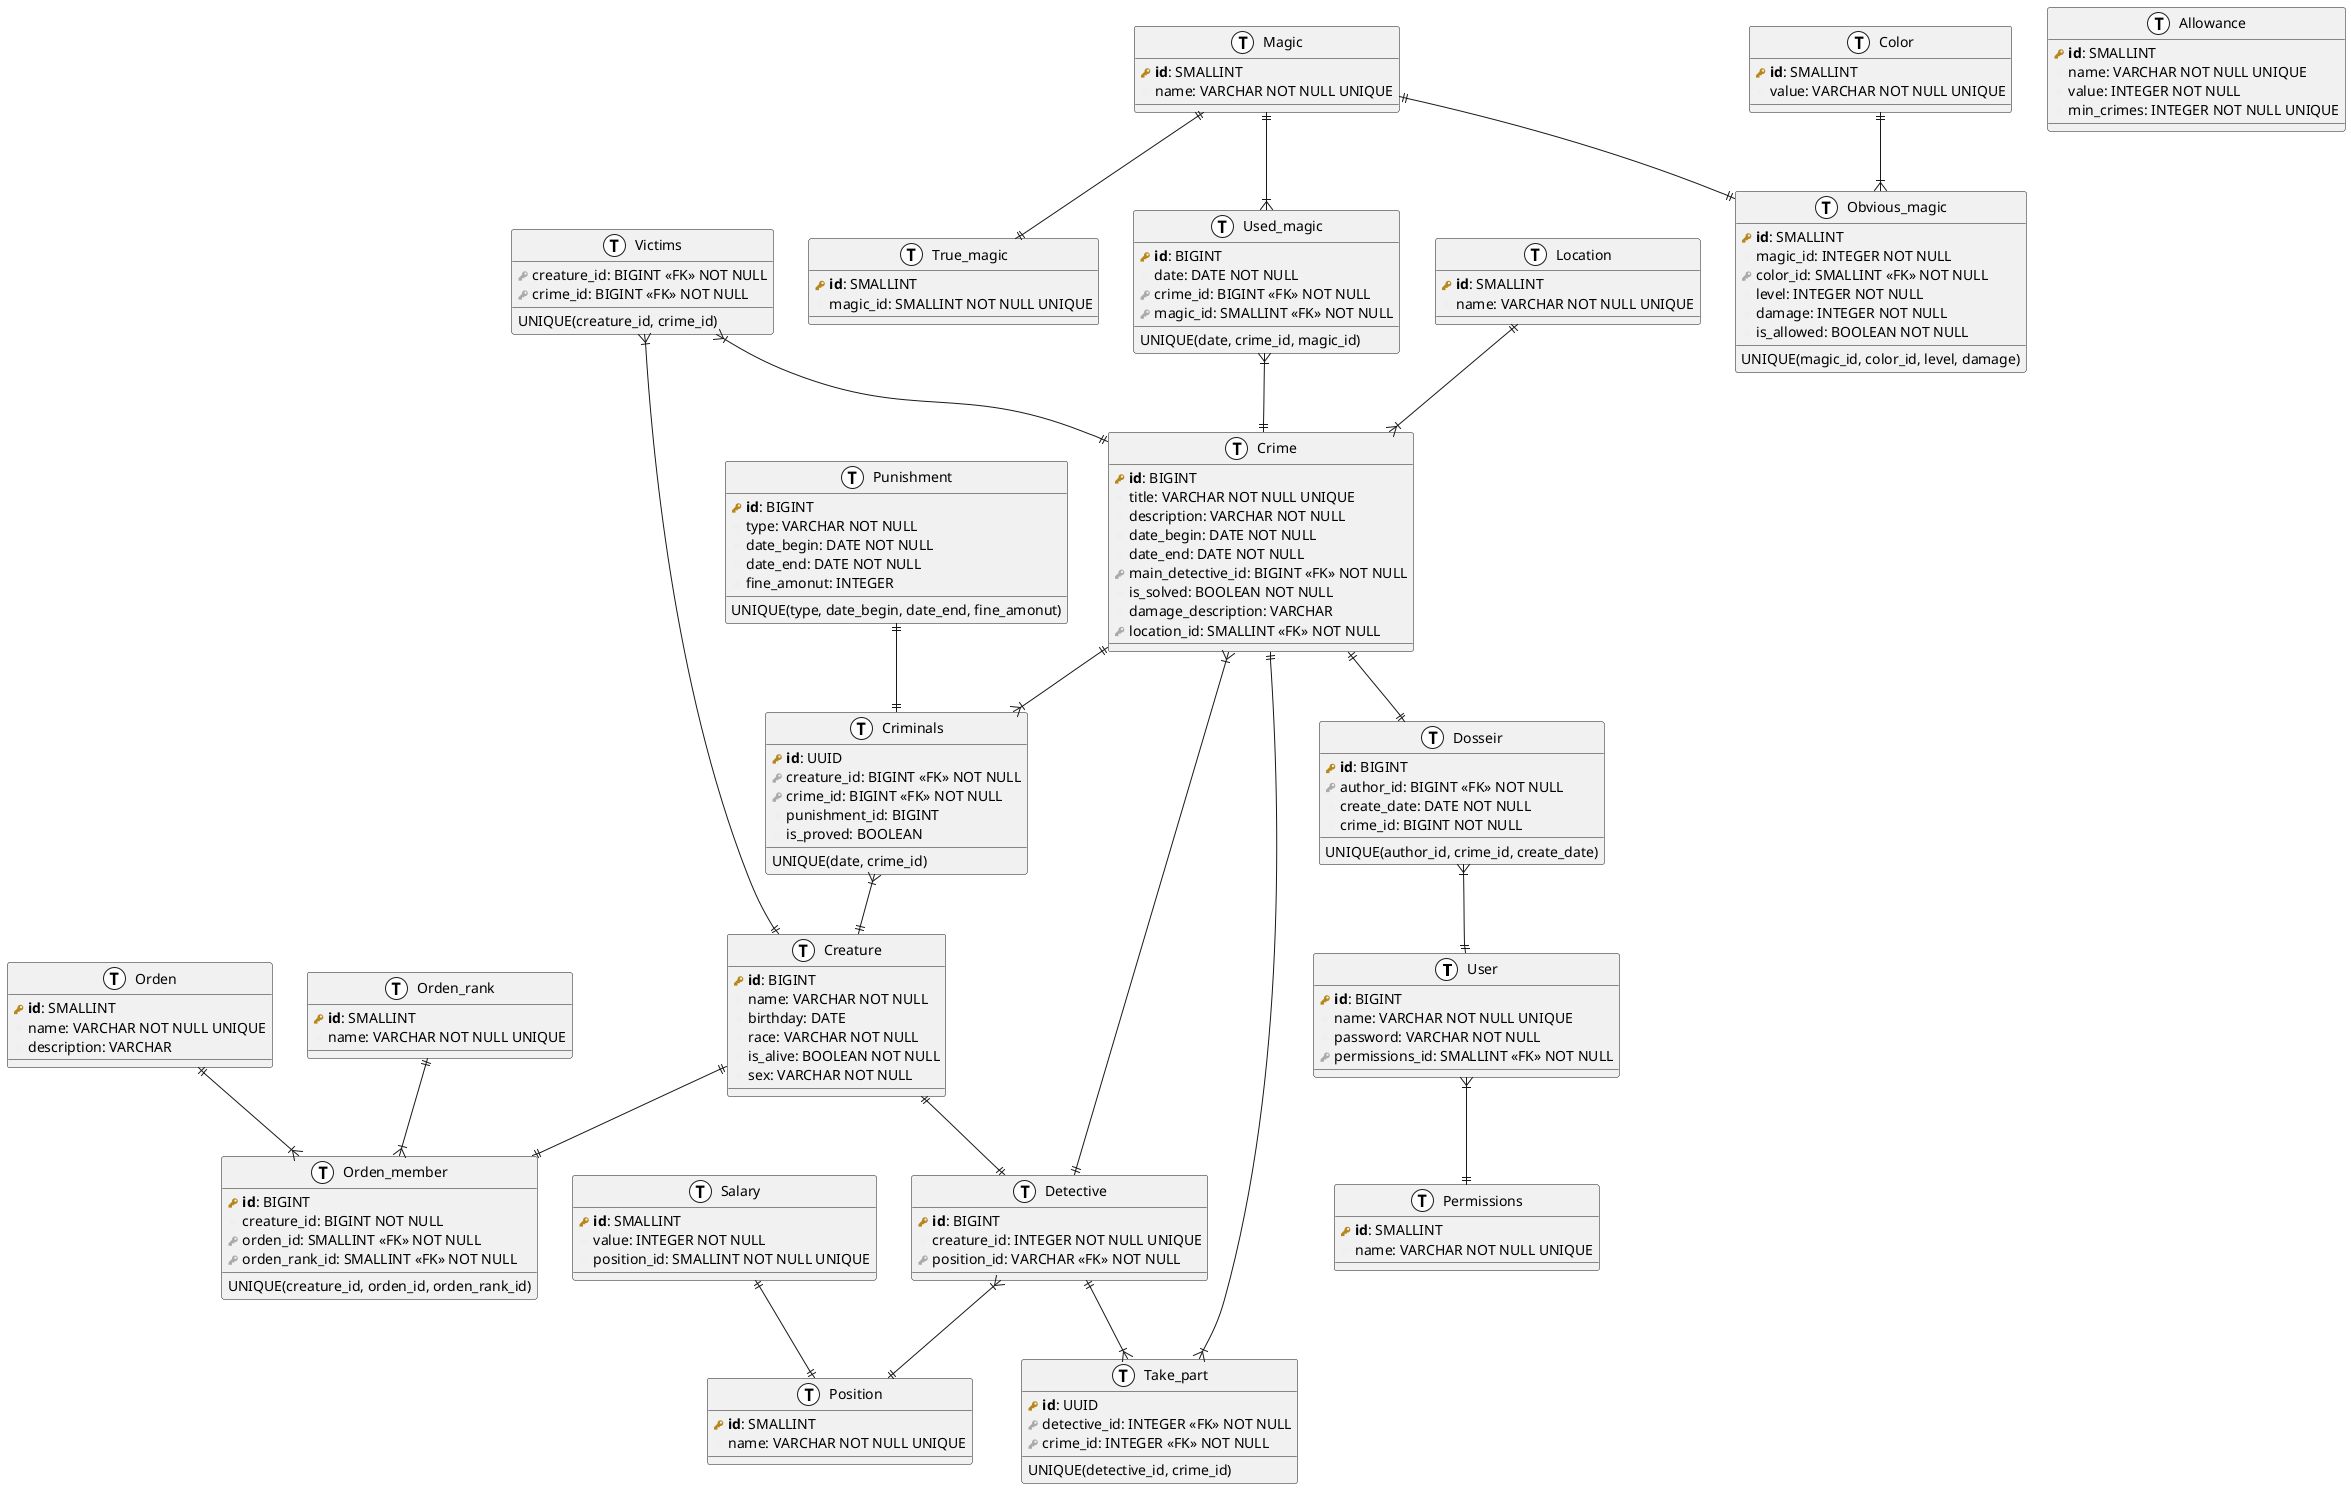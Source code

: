 @startuml test
!define primary_key(x) <b><color:#b8861b><&key></color> x</b>
!define foreign_key(x) <color:#aaaaaa><&key></color> x
!define column(x) <color:#efefef><&media-record></color> x
!define table(x) entity x << (T, white) >>


table( User ) {
  primary_key( id ): BIGINT 
  column( name ): VARCHAR NOT NULL UNIQUE
  column( password ): VARCHAR NOT NULL
  foreign_key( permissions_id ): SMALLINT <<FK>> NOT NULL
}

table( Permissions ) {
  primary_key( id ): SMALLINT 
  column( name ): VARCHAR NOT NULL UNIQUE
}

table( Dosseir ) {
  primary_key( id ): BIGINT
  foreign_key( author_id ): BIGINT <<FK>> NOT NULL
  column( create_date ): DATE NOT NULL
  column( crime_id ): BIGINT NOT NULL
  UNIQUE(author_id, crime_id, create_date)
  }

table( Crime ) {
  primary_key( id ): BIGINT
  column( title ): VARCHAR NOT NULL UNIQUE
  column( description ): VARCHAR NOT NULL
  column( date_begin ): DATE NOT NULL
  column( date_end ): DATE NOT NULL
  foreign_key( main_detective_id ): BIGINT <<FK>> NOT NULL
  column( is_solved ): BOOLEAN NOT NULL
  column( damage_description ): VARCHAR 
  foreign_key( location_id ): SMALLINT <<FK>> NOT NULL
}

table(Take_part){
  primary_key( id ): UUID
  foreign_key( detective_id ): INTEGER <<FK>> NOT NULL
  foreign_key( crime_id ): INTEGER <<FK>> NOT NULL
  UNIQUE(detective_id, crime_id)
}

table( Creature ) {
  primary_key( id ): BIGINT 
  column( name ): VARCHAR NOT NULL
  column( birthday ): DATE
  column( race ): VARCHAR NOT NULL
  column( is_alive ): BOOLEAN NOT NULL
  column( sex ): VARCHAR NOT NULL
}

table( Criminals ) {
  primary_key( id ): UUID 
  foreign_key( creature_id ): BIGINT <<FK>> NOT NULL
  foreign_key( crime_id ): BIGINT <<FK>> NOT NULL 
  column( punishment_id ): BIGINT
  column( is_proved ): BOOLEAN
  UNIQUE(date, crime_id)
}

table( Location ) {
  primary_key( id ): SMALLINT 
  column( name ): VARCHAR NOT NULL UNIQUE
}

table( Victims ) {
  foreign_key( creature_id ): BIGINT <<FK>> NOT NULL
  foreign_key( crime_id ): BIGINT <<FK>> NOT NULL
  UNIQUE(creature_id, crime_id)
}

table( Used_magic ) {
  primary_key( id ): BIGINT
  column( date ): DATE NOT NULL
  foreign_key( crime_id ): BIGINT <<FK>> NOT NULL
  foreign_key( magic_id ): SMALLINT <<FK>> NOT NULL
  UNIQUE(date, crime_id, magic_id)
}

table( Magic ) {
  primary_key( id ): SMALLINT
  column( name ): VARCHAR NOT NULL UNIQUE
}

table( True_magic ) {
  primary_key( id ): SMALLINT
  column( magic_id ): SMALLINT NOT NULL UNIQUE
}

table( Obvious_magic ) {
  primary_key( id ): SMALLINT 
  column( magic_id ): INTEGER NOT NULL
  foreign_key( color_id ): SMALLINT <<FK>> NOT NULL
  column( level ): INTEGER NOT NULL
  column( damage ): INTEGER NOT NULL
  column( is_allowed ): BOOLEAN NOT NULL
  UNIQUE(magic_id, color_id, level, damage)
}

table( Color ) {
  primary_key( id ): SMALLINT
  column( value ): VARCHAR NOT NULL UNIQUE
}

table( Orden ) {
  primary_key( id ): SMALLINT
  column( name ): VARCHAR NOT NULL UNIQUE
  column( description ): VARCHAR 
}

table( Orden_member ) {
  primary_key( id ): BIGINT 
  column( creature_id ): BIGINT NOT NULL
  foreign_key( orden_id ): SMALLINT <<FK>> NOT NULL
  foreign_key( orden_rank_id ): SMALLINT <<FK>> NOT NULL
  UNIQUE(creature_id, orden_id, orden_rank_id)
}

table( Orden_rank ) {
  primary_key( id ): SMALLINT
  column( name ): VARCHAR NOT NULL UNIQUE
}


table( Punishment ) {
  primary_key( id ): BIGINT 
  column( type ): VARCHAR NOT NULL
  column( date_begin ): DATE NOT NULL
  column( date_end ): DATE NOT NULL
  column( fine_amonut ): INTEGER
  UNIQUE(type, date_begin, date_end, fine_amonut)
}

table( Detective ) {
  primary_key( id ): BIGINT 
  column( creature_id ): INTEGER NOT NULL UNIQUE
  foreign_key( position_id ): VARCHAR <<FK>> NOT NULL
}

table( Position ) {
  primary_key( id ): SMALLINT 
  column( name ): VARCHAR NOT NULL UNIQUE
}

table( Salary ) {
  primary_key( id ): SMALLINT
  column( value ): INTEGER NOT NULL
  column( position_id ): SMALLINT NOT NULL UNIQUE
}

table( Allowance ) {
  primary_key( id ): SMALLINT
  column( name ): VARCHAR NOT NULL UNIQUE
  column( value ): INTEGER NOT NULL
  column( min_crimes ): INTEGER NOT NULL UNIQUE
}

Crime }|--|| Detective 
Crime ||--|| Dosseir
Crime ||--|{ Criminals

Creature ||--|| Detective
Criminals }|--|| Creature
Creature ||--|| Orden_member
Punishment ||--|| Criminals
Orden ||--|{  Orden_member
Orden_rank ||--|{ Orden_member

Used_magic }|--|| Crime
Magic ||--|{ Used_magic

' true and obvious magic a optional
Magic ||--|| True_magic 
Magic ||--|| Obvious_magic

Take_part }|--|| Crime
Detective ||--|{ Take_part

Victims }|--|| Crime
Victims }|--|| Creature

Location ||--|{ Crime

Color ||--|{ Obvious_magic

Dosseir }|--|| User

User }|--|| Permissions

Salary ||--|| Position
Detective }|--|| Position
@enduml